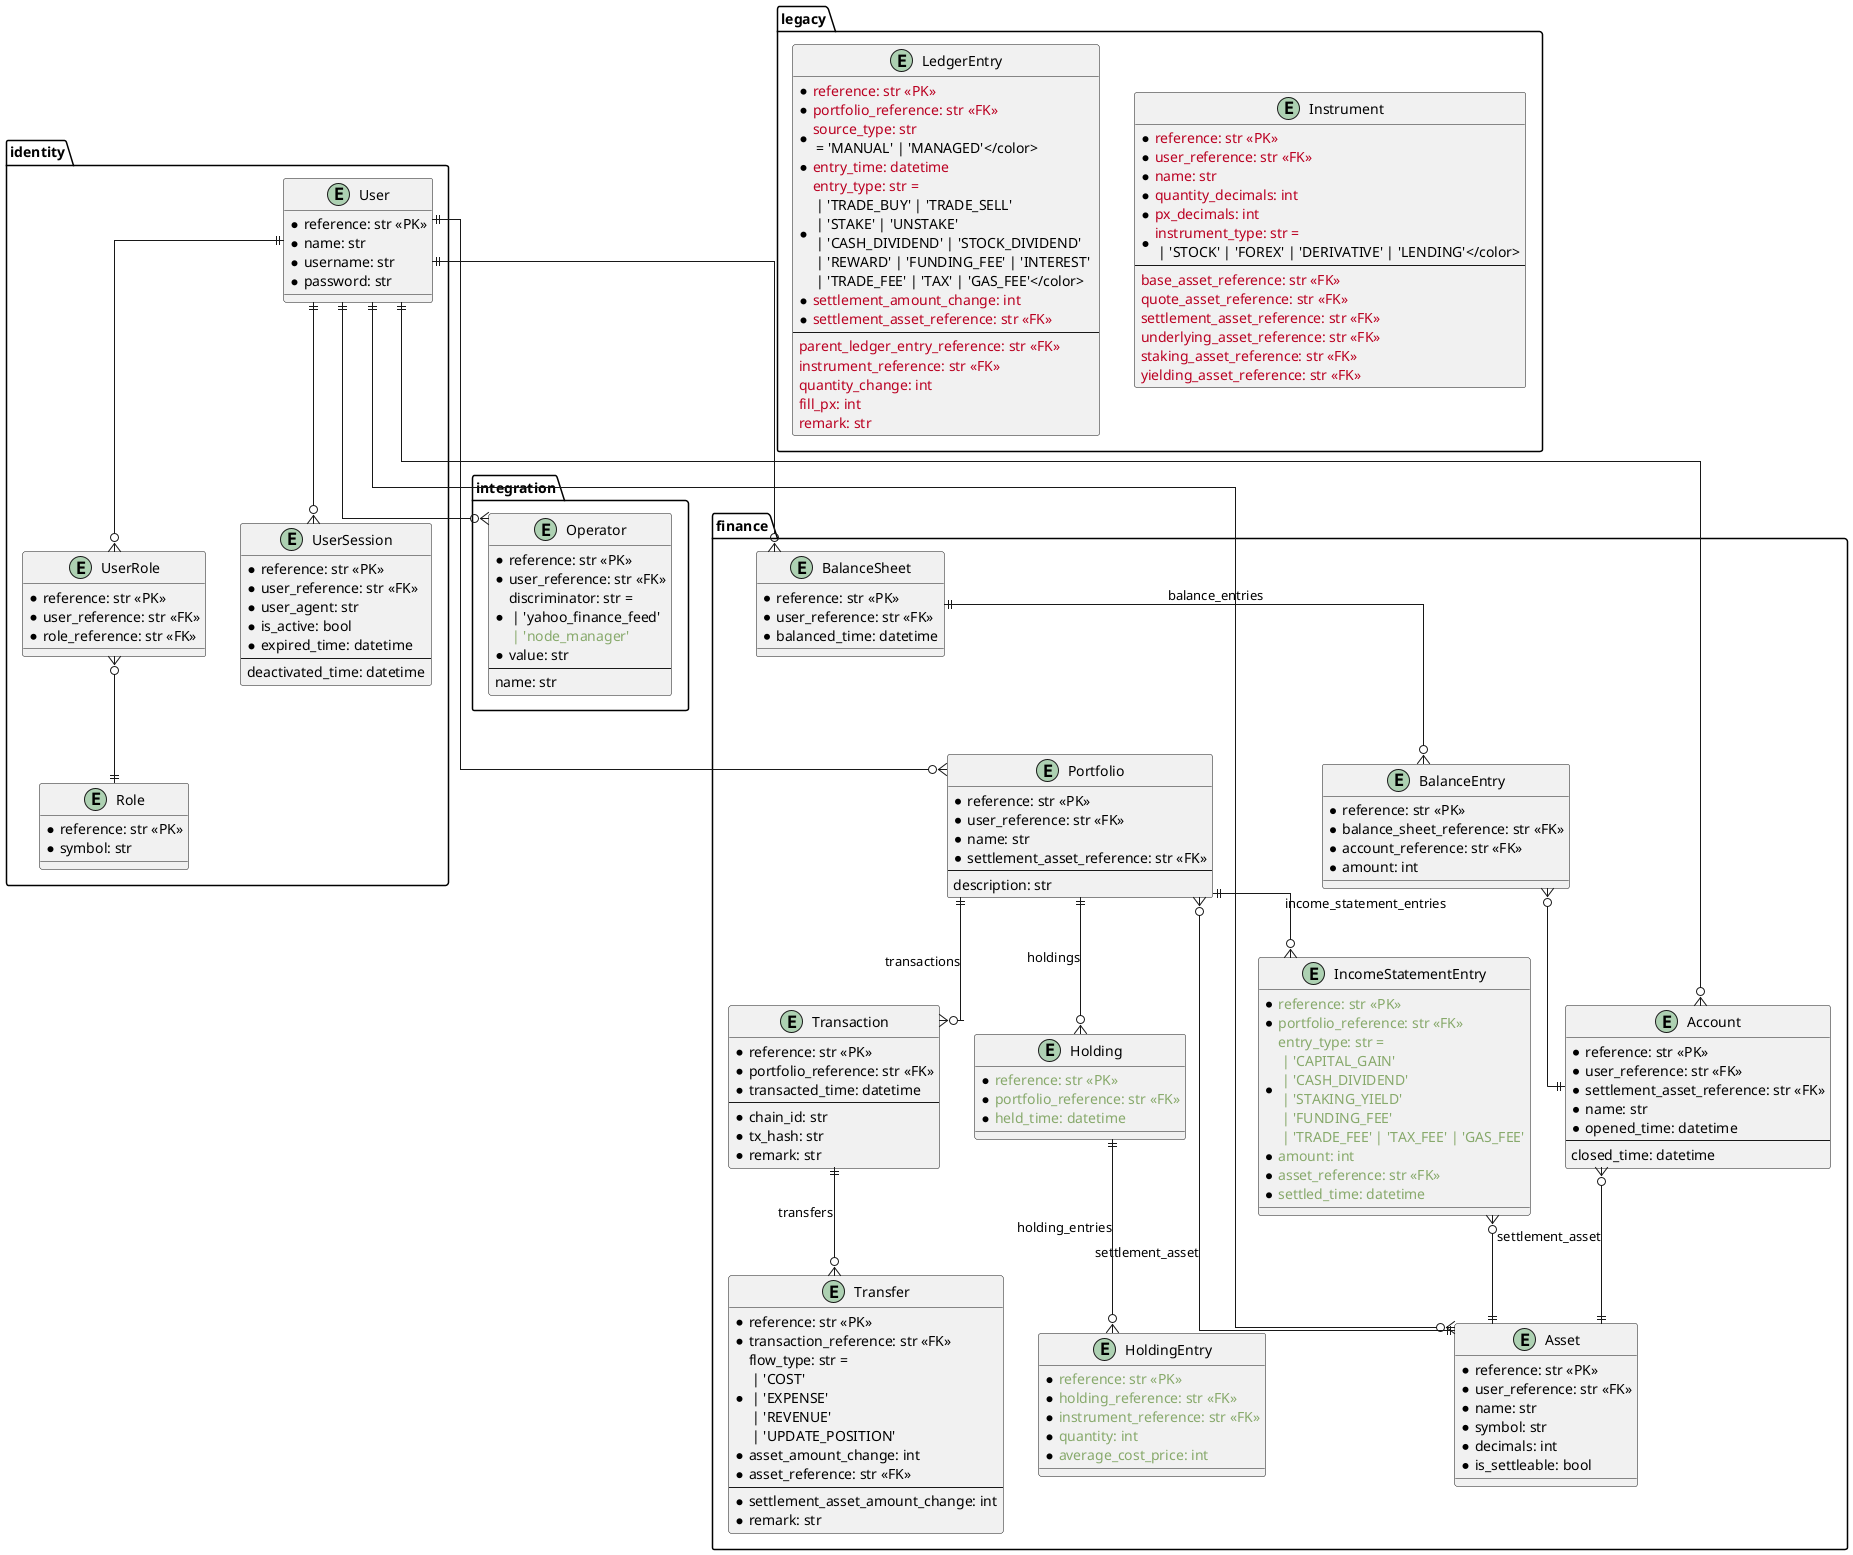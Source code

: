 @startuml chore_master_entities

!function $add($a)
!return "<color:#87A96B>" + $a + "</color>"
!endfunction

!function $remove($a)
!return "<color:#BA0021>" + $a + "</color>"
!endfunction

skinparam backgroundColor transparent
skinparam linetype ortho

package identity {
  entity "User" {
    * reference: str <<PK>>
    * name: str
    * username: str
    * password: str
  }

  entity "Role" {
    * reference: str <<PK>>
    * symbol: str
  }

  entity "UserRole" {
    * reference: str <<PK>>
    * user_reference: str <<FK>>
    * role_reference: str <<FK>>
  }

  entity "UserSession" {
    * reference: str <<PK>>
    * user_reference: str <<FK>>
    * user_agent: str
    * is_active: bool
    * expired_time: datetime
    --
    deactivated_time: datetime
  }
}

package integration {
  entity "Operator" {
    * reference: str <<PK>>
    * user_reference: str <<FK>>
    * discriminator: str = \n | 'yahoo_finance_feed' \n $add("| 'node_manager'")
    * value: str
    --
    name: str
  }
}

package finance {
  entity "Account" {
    * reference: str <<PK>>
    * user_reference: str <<FK>>
    * settlement_asset_reference: str <<FK>>
    * name: str
    * opened_time: datetime
    --
    closed_time: datetime
  }

  entity "BalanceSheet" {
    * reference: str <<PK>>
    * user_reference: str <<FK>>
    * balanced_time: datetime
  }

  entity "BalanceEntry" {
    * reference: str <<PK>>
    * balance_sheet_reference: str <<FK>>
    * account_reference: str <<FK>>
    * amount: int
  }

  entity "Portfolio" {
    * reference: str <<PK>>
    * user_reference: str <<FK>>
    * name: str
    * settlement_asset_reference: str <<FK>>
    --
    description: str
  }

  entity "Asset" {
    * reference: str <<PK>>
    * user_reference: str <<FK>>
    * name: str
    * symbol: str
    * decimals: int
    * is_settleable: bool
  }

  entity "Transaction" {
    * reference: str <<PK>>
    * portfolio_reference: str <<FK>>
    * transacted_time: datetime
    --
    * chain_id: str
    * tx_hash: str
    * remark: str
  }

  entity "Transfer" {
    * reference: str <<PK>>
    * transaction_reference: str <<FK>>
    * flow_type: str = \n | 'COST' \n | 'EXPENSE' \n | 'REVENUE' \n | 'UPDATE_POSITION'
    * asset_amount_change: int
    * asset_reference: str <<FK>>
    --
    * settlement_asset_amount_change: int
    * remark: str
  }

  entity "IncomeStatementEntry" {
    * $add("reference: str <<PK>>")
    * $add("portfolio_reference: str <<FK>>")
    * $add("entry_type: str =") \n $add("| 'CAPITAL_GAIN'") \n $add("| 'CASH_DIVIDEND'") \n $add("| 'STAKING_YIELD'") \n $add("| 'FUNDING_FEE'") \n $add("| 'TRADE_FEE' | 'TAX_FEE' | 'GAS_FEE'")
    * $add("amount: int")
    * $add("asset_reference: str <<FK>>")
    * $add("settled_time: datetime")
  }

  entity "Holding" {
    * $add("reference: str <<PK>>")
    * $add("portfolio_reference: str <<FK>>")
    * $add("held_time: datetime")
  }

  entity "HoldingEntry" { 
    * $add("reference: str <<PK>>")
    * $add("holding_reference: str <<FK>>")
    * $add("instrument_reference: str <<FK>>")
    * $add("quantity: int")
    * $add("average_cost_price: int")
  }
}

package legacy {
  entity "Instrument" {
    * $remove("reference: str <<PK>>")
    * $remove("user_reference: str <<FK>>")
    * $remove("name: str")
    * $remove("quantity_decimals: int")
    * $remove("px_decimals: int")
    * $remove("instrument_type: str = \n | 'STOCK' | 'FOREX' | 'DERIVATIVE' | 'LENDING'")
    --
    $remove("base_asset_reference: str <<FK>>")
    $remove("quote_asset_reference: str <<FK>>")
    $remove("settlement_asset_reference: str <<FK>>")
    $remove("underlying_asset_reference: str <<FK>>")
    $remove("staking_asset_reference: str <<FK>>")
    $remove("yielding_asset_reference: str <<FK>>")
  }

  entity "LedgerEntry" {
    * $remove("reference: str <<PK>>")
    * $remove("portfolio_reference: str <<FK>>")
    * $remove("source_type: str \n = 'MANUAL' | 'MANAGED'")
    * $remove("entry_time: datetime")
    * $remove("entry_type: str = \n | 'TRADE_BUY' | 'TRADE_SELL' \n | 'STAKE' | 'UNSTAKE' \n | 'CASH_DIVIDEND' | 'STOCK_DIVIDEND' \n | 'REWARD' | 'FUNDING_FEE' | 'INTEREST' \n | 'TRADE_FEE' | 'TAX' | 'GAS_FEE'")
    * $remove("settlement_amount_change: int")
    * $remove("settlement_asset_reference: str <<FK>>")
    --
    $remove("parent_ledger_entry_reference: str <<FK>>")
    $remove("instrument_reference: str <<FK>>")
    $remove("quantity_change: int")
    $remove("fill_px: int")
    $remove("remark: str")
  }
}

'Zero or One  |o--
'Exactly One  ||--
'Zero or Many }o--
'One or Many  }|--

User                 ||--o{ UserRole
User                 ||--o{ UserSession
User                 ||--o{ Operator
User                 ||--o{ Account
User                 ||--o{ BalanceSheet
User                 ||--o{ Asset
' User                 ||--o{ Instrument
User                 ||--o{ Portfolio

UserRole             }o--|| Role

BalanceSheet         ||--o{ BalanceEntry: balance_entries

BalanceEntry         }o--|| Account

Account              }o--|| Asset: settlement_asset

' Portfolio            ||--o{ LedgerEntry: ledger_entries
Portfolio            }o--|| Asset: settlement_asset
Portfolio            ||--o{ Transaction: transactions
Portfolio            ||--o{ IncomeStatementEntry: income_statement_entries
Portfolio            ||--o{ Holding: holdings

Transaction          ||--o{ Transfer: transfers

' LedgerEntry          }o--|| Asset: settlement_asset
' LedgerEntry          }o--|| Instrument
' LedgerEntry          }o--|| LedgerEntry

' Instrument           }o--o{ Asset: xxx_asset

IncomeStatementEntry }o--|| Asset

Holding              ||--o{ HoldingEntry: holding_entries

' HoldingEntry         }o--|| Instrument

@enduml